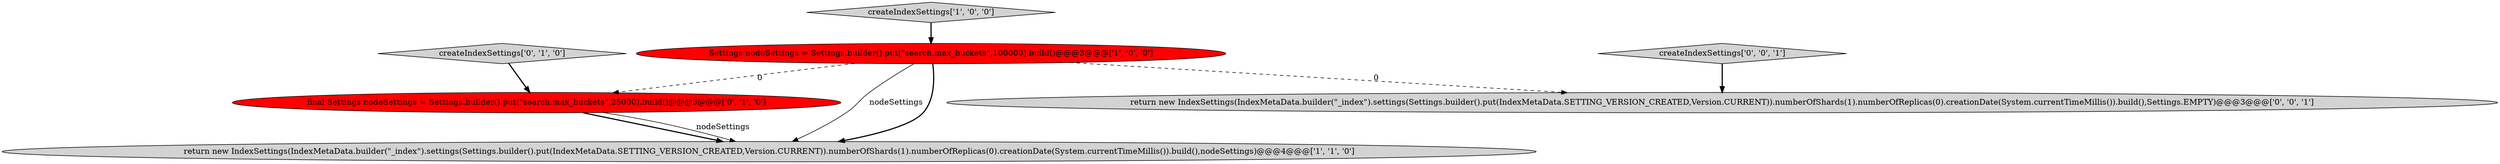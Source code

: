 digraph {
3 [style = filled, label = "createIndexSettings['0', '1', '0']", fillcolor = lightgray, shape = diamond image = "AAA0AAABBB2BBB"];
2 [style = filled, label = "return new IndexSettings(IndexMetaData.builder(\"_index\").settings(Settings.builder().put(IndexMetaData.SETTING_VERSION_CREATED,Version.CURRENT)).numberOfShards(1).numberOfReplicas(0).creationDate(System.currentTimeMillis()).build(),nodeSettings)@@@4@@@['1', '1', '0']", fillcolor = lightgray, shape = ellipse image = "AAA0AAABBB1BBB"];
0 [style = filled, label = "createIndexSettings['1', '0', '0']", fillcolor = lightgray, shape = diamond image = "AAA0AAABBB1BBB"];
4 [style = filled, label = "final Settings nodeSettings = Settings.builder().put(\"search.max_buckets\",25000).build()@@@3@@@['0', '1', '0']", fillcolor = red, shape = ellipse image = "AAA1AAABBB2BBB"];
5 [style = filled, label = "createIndexSettings['0', '0', '1']", fillcolor = lightgray, shape = diamond image = "AAA0AAABBB3BBB"];
6 [style = filled, label = "return new IndexSettings(IndexMetaData.builder(\"_index\").settings(Settings.builder().put(IndexMetaData.SETTING_VERSION_CREATED,Version.CURRENT)).numberOfShards(1).numberOfReplicas(0).creationDate(System.currentTimeMillis()).build(),Settings.EMPTY)@@@3@@@['0', '0', '1']", fillcolor = lightgray, shape = ellipse image = "AAA0AAABBB3BBB"];
1 [style = filled, label = "Settings nodeSettings = Settings.builder().put(\"search.max_buckets\",100000).build()@@@3@@@['1', '0', '0']", fillcolor = red, shape = ellipse image = "AAA1AAABBB1BBB"];
1->4 [style = dashed, label="0"];
1->2 [style = solid, label="nodeSettings"];
1->2 [style = bold, label=""];
4->2 [style = bold, label=""];
5->6 [style = bold, label=""];
3->4 [style = bold, label=""];
0->1 [style = bold, label=""];
1->6 [style = dashed, label="0"];
4->2 [style = solid, label="nodeSettings"];
}
